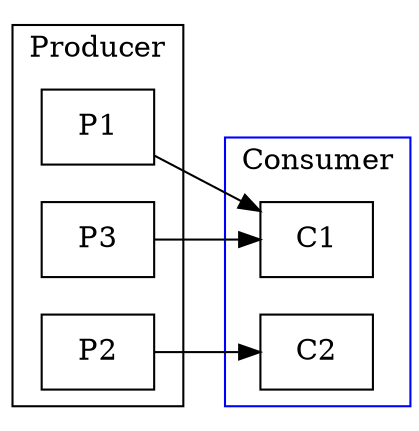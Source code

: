digraph Test {
  node [shape="box"];
  rankdir = LR;
  subgraph cluster0 {
    label = "Producer";
    color=black;
    rank=same;
    rankdir=TD;
    P1;
    P2;
    P3;
  }

  subgraph cluster1 {
    label="Consumer";
    color=blue;
    C1;
    C2;
  }


  P1 -> C1;
  P2 -> C2;
  P3 -> C1;
}
